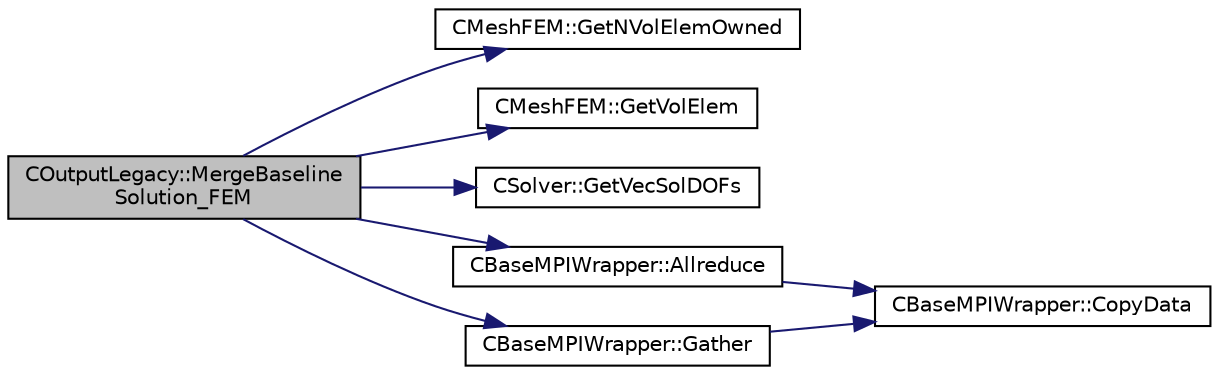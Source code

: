 digraph "COutputLegacy::MergeBaselineSolution_FEM"
{
  edge [fontname="Helvetica",fontsize="10",labelfontname="Helvetica",labelfontsize="10"];
  node [fontname="Helvetica",fontsize="10",shape=record];
  rankdir="LR";
  Node381 [label="COutputLegacy::MergeBaseline\lSolution_FEM",height=0.2,width=0.4,color="black", fillcolor="grey75", style="filled", fontcolor="black"];
  Node381 -> Node382 [color="midnightblue",fontsize="10",style="solid",fontname="Helvetica"];
  Node382 [label="CMeshFEM::GetNVolElemOwned",height=0.2,width=0.4,color="black", fillcolor="white", style="filled",URL="$class_c_mesh_f_e_m.html#a665c7319b3d55a66ba83cd074b35f9a5",tooltip="Function, which makes available the number of owned volume elements in the local FEM mesh..."];
  Node381 -> Node383 [color="midnightblue",fontsize="10",style="solid",fontname="Helvetica"];
  Node383 [label="CMeshFEM::GetVolElem",height=0.2,width=0.4,color="black", fillcolor="white", style="filled",URL="$class_c_mesh_f_e_m.html#a838a7b4f4ad6edcf019a90113a09b290",tooltip="Function, which makes available the volume elements in the local FEM mesh. "];
  Node381 -> Node384 [color="midnightblue",fontsize="10",style="solid",fontname="Helvetica"];
  Node384 [label="CSolver::GetVecSolDOFs",height=0.2,width=0.4,color="black", fillcolor="white", style="filled",URL="$class_c_solver.html#ab98d0d3ee8733415aa84554f26b8ff9d",tooltip="A virtual member. "];
  Node381 -> Node385 [color="midnightblue",fontsize="10",style="solid",fontname="Helvetica"];
  Node385 [label="CBaseMPIWrapper::Allreduce",height=0.2,width=0.4,color="black", fillcolor="white", style="filled",URL="$class_c_base_m_p_i_wrapper.html#a637b6fd917a8ca91ce748ba88e0d66b6"];
  Node385 -> Node386 [color="midnightblue",fontsize="10",style="solid",fontname="Helvetica"];
  Node386 [label="CBaseMPIWrapper::CopyData",height=0.2,width=0.4,color="black", fillcolor="white", style="filled",URL="$class_c_base_m_p_i_wrapper.html#a4725cc1dd65b161b483e812a538a5e36"];
  Node381 -> Node387 [color="midnightblue",fontsize="10",style="solid",fontname="Helvetica"];
  Node387 [label="CBaseMPIWrapper::Gather",height=0.2,width=0.4,color="black", fillcolor="white", style="filled",URL="$class_c_base_m_p_i_wrapper.html#a39e59958c13f7fefc74062ba2ff149f1"];
  Node387 -> Node386 [color="midnightblue",fontsize="10",style="solid",fontname="Helvetica"];
}
